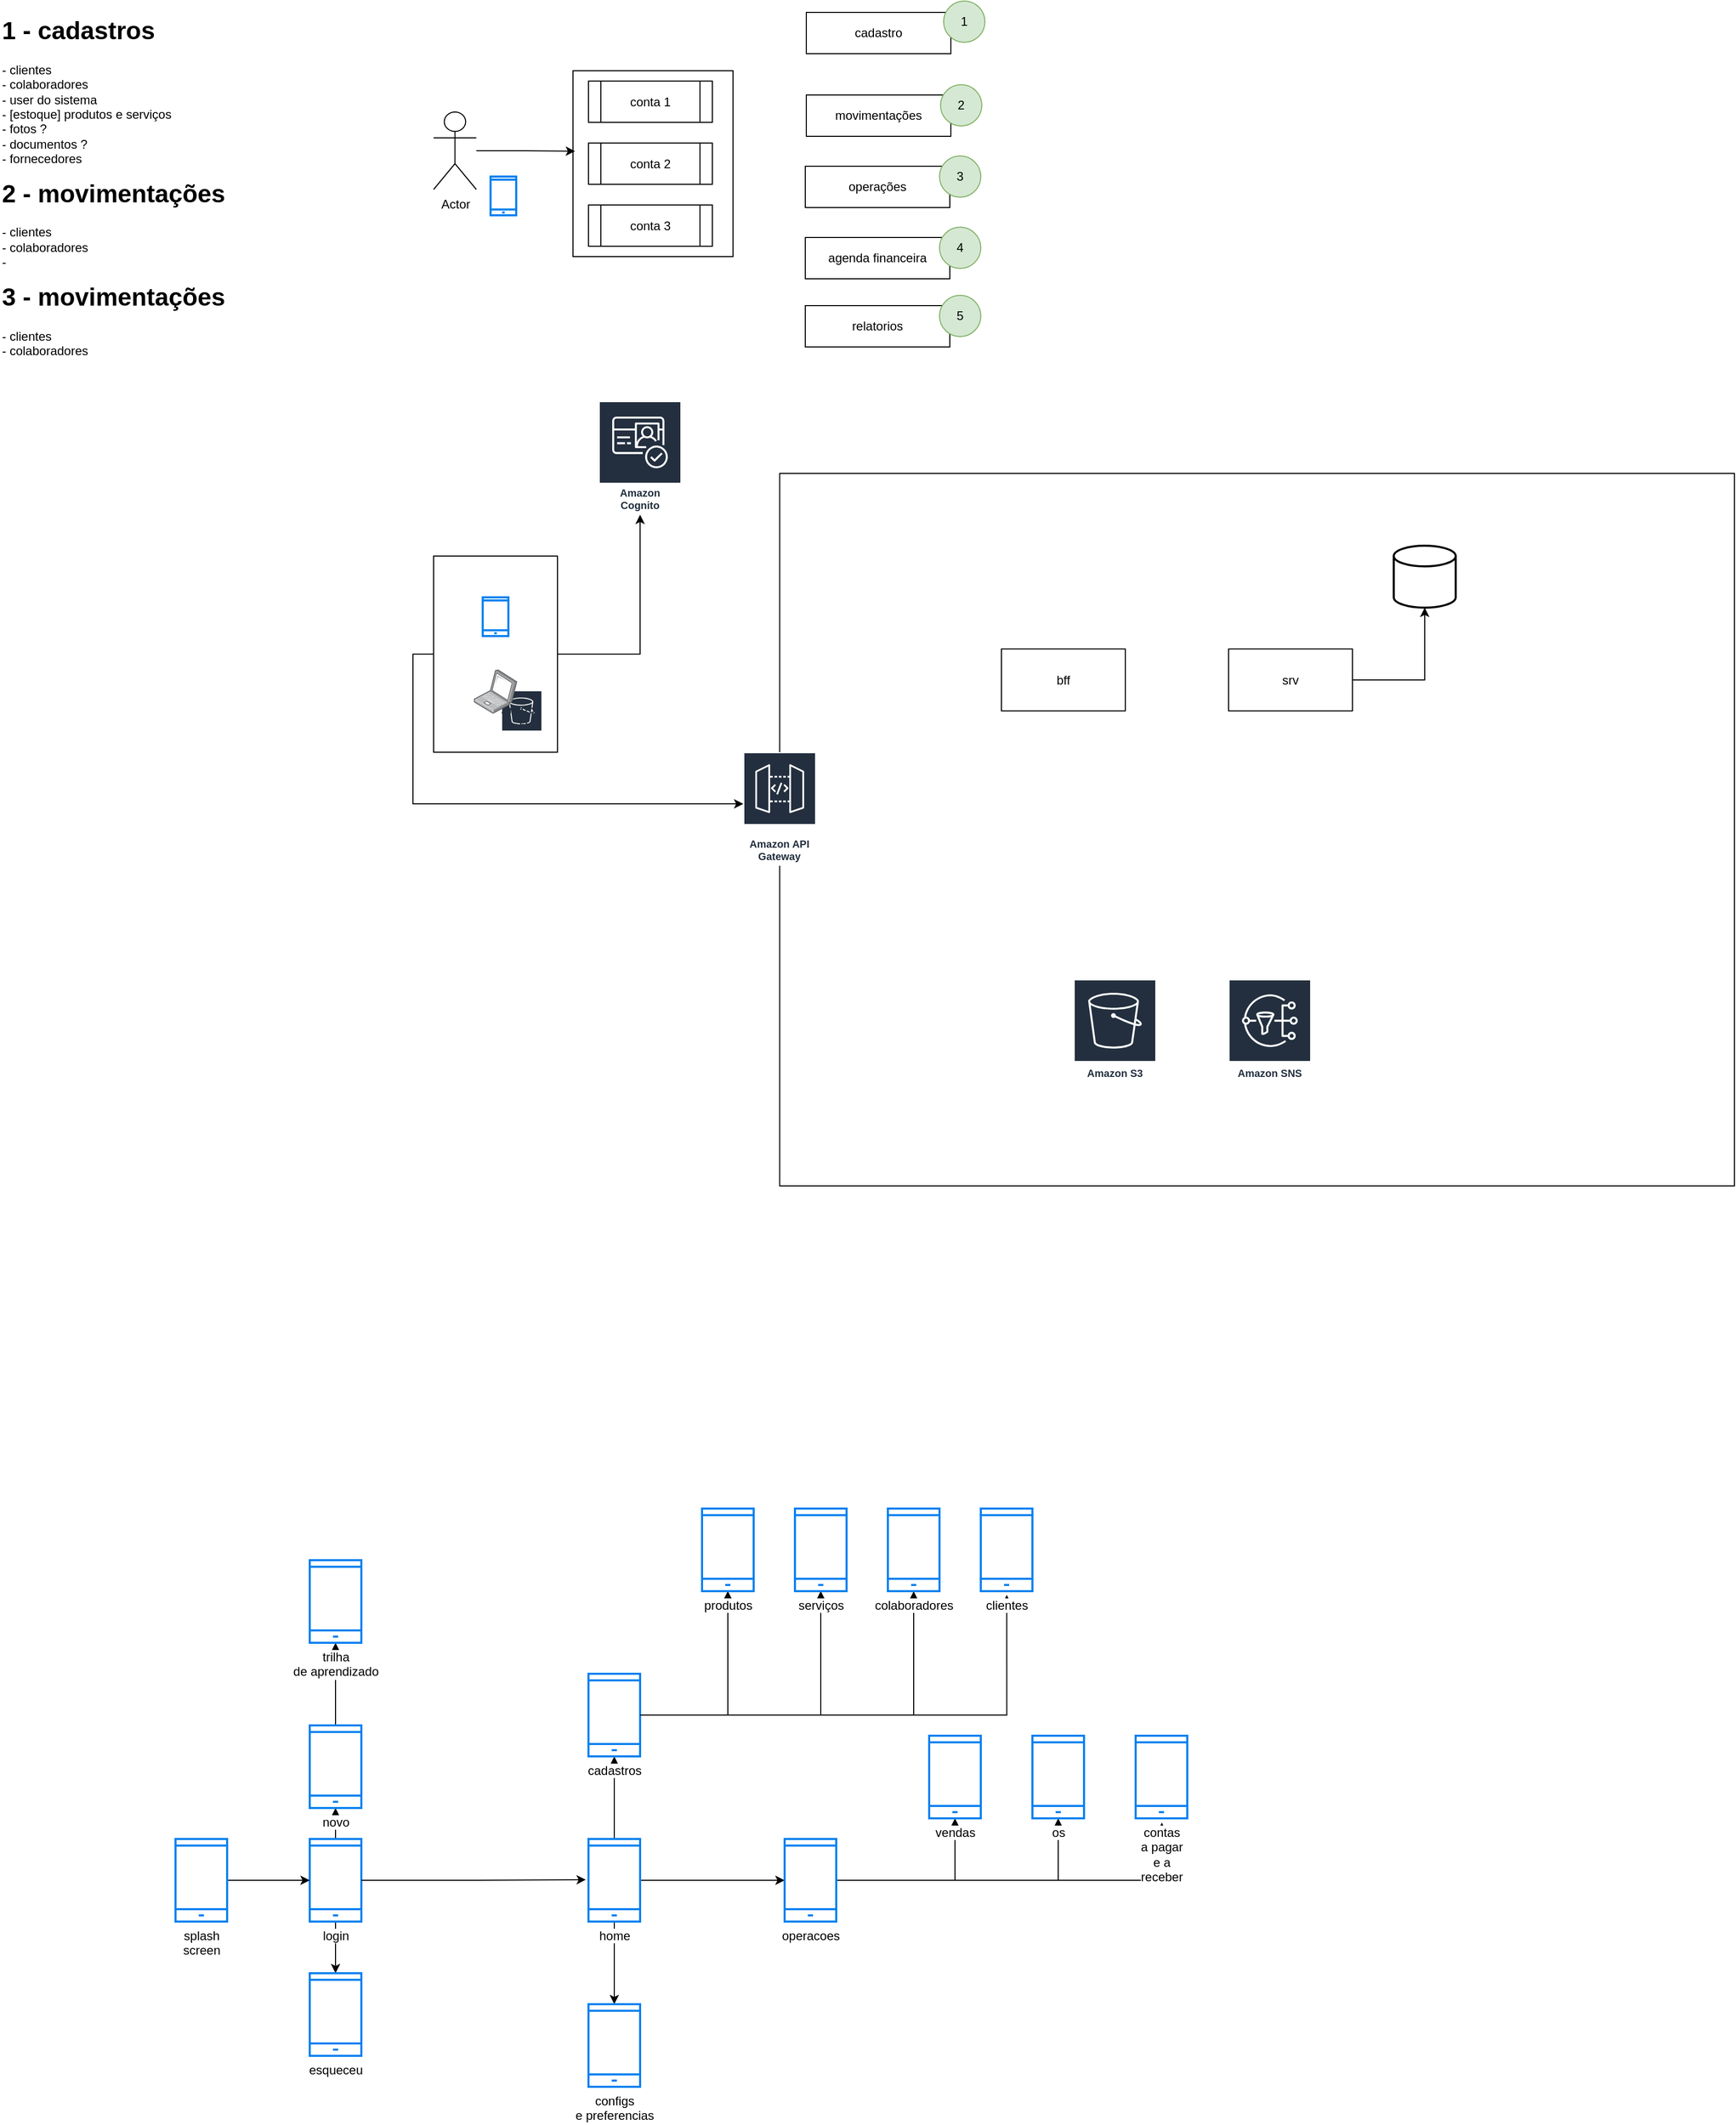 <mxfile version="26.1.1">
  <diagram id="IEEMBY5G36jKw8OTY9Ss" name="Page-1">
    <mxGraphModel dx="2048" dy="465" grid="1" gridSize="10" guides="1" tooltips="1" connect="1" arrows="1" fold="1" page="1" pageScale="1" pageWidth="850" pageHeight="1100" math="0" shadow="0">
      <root>
        <mxCell id="0" />
        <mxCell id="1" parent="0" />
        <mxCell id="NpKGvnTNqo4O0EPtivp0-92" value="" style="group" parent="1" vertex="1" connectable="0">
          <mxGeometry x="-820" y="547.5" width="960" height="690" as="geometry" />
        </mxCell>
        <mxCell id="NpKGvnTNqo4O0EPtivp0-39" value="" style="rounded=0;whiteSpace=wrap;html=1;align=left;verticalAlign=top;" parent="NpKGvnTNqo4O0EPtivp0-92" vertex="1">
          <mxGeometry x="35.229" width="924.771" height="690" as="geometry" />
        </mxCell>
        <mxCell id="NpKGvnTNqo4O0EPtivp0-85" value="Amazon API Gateway" style="sketch=0;outlineConnect=0;fontColor=#232F3E;gradientColor=none;strokeColor=#ffffff;fillColor=#232F3E;dashed=0;verticalLabelPosition=middle;verticalAlign=bottom;align=center;html=1;whiteSpace=wrap;fontSize=10;fontStyle=1;spacing=3;shape=mxgraph.aws4.productIcon;prIcon=mxgraph.aws4.api_gateway;" parent="NpKGvnTNqo4O0EPtivp0-92" vertex="1">
          <mxGeometry y="270" width="70.459" height="110" as="geometry" />
        </mxCell>
        <mxCell id="NpKGvnTNqo4O0EPtivp0-41" value="bff" style="rounded=0;whiteSpace=wrap;html=1;" parent="NpKGvnTNqo4O0EPtivp0-92" vertex="1">
          <mxGeometry x="250" y="170" width="120" height="60" as="geometry" />
        </mxCell>
        <mxCell id="NpKGvnTNqo4O0EPtivp0-42" value="srv" style="rounded=0;whiteSpace=wrap;html=1;" parent="NpKGvnTNqo4O0EPtivp0-92" vertex="1">
          <mxGeometry x="470" y="170" width="120" height="60" as="geometry" />
        </mxCell>
        <mxCell id="NpKGvnTNqo4O0EPtivp0-90" value="" style="strokeWidth=2;html=1;shape=mxgraph.flowchart.database;whiteSpace=wrap;" parent="NpKGvnTNqo4O0EPtivp0-92" vertex="1">
          <mxGeometry x="630" y="70" width="60" height="60" as="geometry" />
        </mxCell>
        <mxCell id="NpKGvnTNqo4O0EPtivp0-91" style="edgeStyle=orthogonalEdgeStyle;rounded=0;orthogonalLoop=1;jettySize=auto;html=1;" parent="NpKGvnTNqo4O0EPtivp0-92" source="NpKGvnTNqo4O0EPtivp0-42" target="NpKGvnTNqo4O0EPtivp0-90" edge="1">
          <mxGeometry relative="1" as="geometry" />
        </mxCell>
        <mxCell id="NpKGvnTNqo4O0EPtivp0-79" style="edgeStyle=orthogonalEdgeStyle;rounded=0;orthogonalLoop=1;jettySize=auto;html=1;entryX=0.507;entryY=1.052;entryDx=0;entryDy=0;entryPerimeter=0;" parent="1" source="NpKGvnTNqo4O0EPtivp0-52" target="NpKGvnTNqo4O0EPtivp0-78" edge="1">
          <mxGeometry relative="1" as="geometry" />
        </mxCell>
        <mxCell id="NpKGvnTNqo4O0EPtivp0-3" value="" style="group" parent="1" vertex="1" connectable="0">
          <mxGeometry x="-1120" y="197.5" width="80" height="100" as="geometry" />
        </mxCell>
        <mxCell id="2" value="Actor" style="shape=umlActor;verticalLabelPosition=bottom;verticalAlign=top;html=1;outlineConnect=0;" parent="NpKGvnTNqo4O0EPtivp0-3" vertex="1">
          <mxGeometry width="41.379" height="75" as="geometry" />
        </mxCell>
        <mxCell id="NpKGvnTNqo4O0EPtivp0-2" value="" style="html=1;verticalLabelPosition=bottom;align=center;labelBackgroundColor=#ffffff;verticalAlign=top;strokeWidth=2;strokeColor=#0080F0;shadow=0;dashed=0;shape=mxgraph.ios7.icons.smartphone;" parent="NpKGvnTNqo4O0EPtivp0-3" vertex="1">
          <mxGeometry x="55.172" y="62.5" width="24.828" height="37.5" as="geometry" />
        </mxCell>
        <mxCell id="NpKGvnTNqo4O0EPtivp0-8" value="" style="group" parent="1" vertex="1" connectable="0">
          <mxGeometry x="-970" y="167.5" width="180" height="180" as="geometry" />
        </mxCell>
        <mxCell id="NpKGvnTNqo4O0EPtivp0-10" value="" style="rounded=0;whiteSpace=wrap;html=1;" parent="NpKGvnTNqo4O0EPtivp0-8" vertex="1">
          <mxGeometry x="-15" y="-10" width="155" height="180" as="geometry" />
        </mxCell>
        <mxCell id="NpKGvnTNqo4O0EPtivp0-4" value="conta 2" style="shape=process;whiteSpace=wrap;html=1;backgroundOutline=1;" parent="NpKGvnTNqo4O0EPtivp0-8" vertex="1">
          <mxGeometry y="60" width="120" height="40" as="geometry" />
        </mxCell>
        <mxCell id="NpKGvnTNqo4O0EPtivp0-5" value="conta 1" style="shape=process;whiteSpace=wrap;html=1;backgroundOutline=1;" parent="NpKGvnTNqo4O0EPtivp0-8" vertex="1">
          <mxGeometry width="120" height="40" as="geometry" />
        </mxCell>
        <mxCell id="NpKGvnTNqo4O0EPtivp0-6" value="conta 3" style="shape=process;whiteSpace=wrap;html=1;backgroundOutline=1;" parent="NpKGvnTNqo4O0EPtivp0-8" vertex="1">
          <mxGeometry y="120" width="120" height="40" as="geometry" />
        </mxCell>
        <mxCell id="NpKGvnTNqo4O0EPtivp0-12" style="edgeStyle=orthogonalEdgeStyle;rounded=0;orthogonalLoop=1;jettySize=auto;html=1;entryX=0.013;entryY=0.433;entryDx=0;entryDy=0;entryPerimeter=0;" parent="1" source="2" target="NpKGvnTNqo4O0EPtivp0-10" edge="1">
          <mxGeometry relative="1" as="geometry" />
        </mxCell>
        <mxCell id="NpKGvnTNqo4O0EPtivp0-24" value="&lt;h1 style=&quot;margin-top: 0px;&quot;&gt;1 - cadastros&lt;/h1&gt;&lt;p&gt;&lt;span style=&quot;background-color: transparent; color: light-dark(rgb(0, 0, 0), rgb(255, 255, 255));&quot;&gt;- clientes&lt;br&gt;&lt;/span&gt;&lt;span style=&quot;background-color: transparent; color: light-dark(rgb(0, 0, 0), rgb(255, 255, 255));&quot;&gt;- colaboradores&lt;br&gt;&lt;/span&gt;&lt;span style=&quot;background-color: transparent; color: light-dark(rgb(0, 0, 0), rgb(255, 255, 255));&quot;&gt;- user do sistema&amp;nbsp;&lt;br&gt;&lt;/span&gt;&lt;span style=&quot;background-color: transparent; color: light-dark(rgb(0, 0, 0), rgb(255, 255, 255));&quot;&gt;- [estoque] produtos e serviços&amp;nbsp;&lt;br&gt;&lt;/span&gt;&lt;span style=&quot;background-color: transparent; color: light-dark(rgb(0, 0, 0), rgb(255, 255, 255));&quot;&gt;- fotos ?&lt;br&gt;&lt;/span&gt;&lt;span style=&quot;background-color: transparent; color: light-dark(rgb(0, 0, 0), rgb(255, 255, 255));&quot;&gt;- documentos ?&lt;br&gt;&lt;/span&gt;&lt;span style=&quot;background-color: transparent; color: light-dark(rgb(0, 0, 0), rgb(255, 255, 255));&quot;&gt;- fornecedores&lt;/span&gt;&lt;/p&gt;&lt;h1 style=&quot;margin-top: 0px;&quot;&gt;2 - movimentações&lt;/h1&gt;&lt;p&gt;&lt;span style=&quot;background-color: transparent; color: light-dark(rgb(0, 0, 0), rgb(255, 255, 255));&quot;&gt;- clientes&lt;br&gt;&lt;/span&gt;&lt;span style=&quot;background-color: transparent; color: light-dark(rgb(0, 0, 0), rgb(255, 255, 255));&quot;&gt;- colaboradores&lt;br&gt;&lt;/span&gt;&lt;span style=&quot;background-color: transparent; color: light-dark(rgb(0, 0, 0), rgb(255, 255, 255));&quot;&gt;-&amp;nbsp;&amp;nbsp;&lt;/span&gt;&lt;/p&gt;&lt;h1 style=&quot;margin-top: 0px;&quot;&gt;3 - movimentações&lt;/h1&gt;&lt;p&gt;&lt;span style=&quot;background-color: transparent; color: light-dark(rgb(0, 0, 0), rgb(255, 255, 255));&quot;&gt;- clientes&lt;br&gt;&lt;/span&gt;&lt;span style=&quot;background-color: transparent; color: light-dark(rgb(0, 0, 0), rgb(255, 255, 255));&quot;&gt;- colaboradores&lt;/span&gt;&lt;/p&gt;&lt;p&gt;&lt;br&gt;&lt;/p&gt;" style="text;html=1;whiteSpace=wrap;overflow=hidden;rounded=0;spacing=2;spacingTop=0;verticalAlign=top;" parent="1" vertex="1">
          <mxGeometry x="-1540" y="97.5" width="260" height="420" as="geometry" />
        </mxCell>
        <mxCell id="NpKGvnTNqo4O0EPtivp0-33" value="" style="group" parent="1" vertex="1" connectable="0">
          <mxGeometry x="-760" y="90" width="174" height="335" as="geometry" />
        </mxCell>
        <mxCell id="NpKGvnTNqo4O0EPtivp0-14" value="cadastro" style="rounded=0;whiteSpace=wrap;html=1;" parent="NpKGvnTNqo4O0EPtivp0-33" vertex="1">
          <mxGeometry x="1" y="11" width="140" height="40" as="geometry" />
        </mxCell>
        <mxCell id="NpKGvnTNqo4O0EPtivp0-18" value="1" style="ellipse;whiteSpace=wrap;html=1;aspect=fixed;fillColor=#d5e8d4;strokeColor=#82b366;" parent="NpKGvnTNqo4O0EPtivp0-33" vertex="1">
          <mxGeometry x="134" width="40" height="40" as="geometry" />
        </mxCell>
        <mxCell id="NpKGvnTNqo4O0EPtivp0-20" value="" style="group" parent="NpKGvnTNqo4O0EPtivp0-33" vertex="1" connectable="0">
          <mxGeometry x="1" y="81" width="170" height="50" as="geometry" />
        </mxCell>
        <mxCell id="NpKGvnTNqo4O0EPtivp0-16" value="movimentações" style="rounded=0;whiteSpace=wrap;html=1;" parent="NpKGvnTNqo4O0EPtivp0-20" vertex="1">
          <mxGeometry y="10" width="140" height="40" as="geometry" />
        </mxCell>
        <mxCell id="NpKGvnTNqo4O0EPtivp0-19" value="2" style="ellipse;whiteSpace=wrap;html=1;aspect=fixed;fillColor=#d5e8d4;strokeColor=#82b366;" parent="NpKGvnTNqo4O0EPtivp0-20" vertex="1">
          <mxGeometry x="130" width="40" height="40" as="geometry" />
        </mxCell>
        <mxCell id="NpKGvnTNqo4O0EPtivp0-21" value="" style="group" parent="NpKGvnTNqo4O0EPtivp0-33" vertex="1" connectable="0">
          <mxGeometry y="219" width="170" height="50" as="geometry" />
        </mxCell>
        <mxCell id="NpKGvnTNqo4O0EPtivp0-22" value="agenda financeira" style="rounded=0;whiteSpace=wrap;html=1;" parent="NpKGvnTNqo4O0EPtivp0-21" vertex="1">
          <mxGeometry y="10" width="140" height="40" as="geometry" />
        </mxCell>
        <mxCell id="NpKGvnTNqo4O0EPtivp0-23" value="4" style="ellipse;whiteSpace=wrap;html=1;aspect=fixed;fillColor=#d5e8d4;strokeColor=#82b366;" parent="NpKGvnTNqo4O0EPtivp0-21" vertex="1">
          <mxGeometry x="130" width="40" height="40" as="geometry" />
        </mxCell>
        <mxCell id="NpKGvnTNqo4O0EPtivp0-27" value="" style="group" parent="NpKGvnTNqo4O0EPtivp0-33" vertex="1" connectable="0">
          <mxGeometry y="150" width="170" height="50" as="geometry" />
        </mxCell>
        <mxCell id="NpKGvnTNqo4O0EPtivp0-28" value="operações" style="rounded=0;whiteSpace=wrap;html=1;" parent="NpKGvnTNqo4O0EPtivp0-27" vertex="1">
          <mxGeometry y="10" width="140" height="40" as="geometry" />
        </mxCell>
        <mxCell id="NpKGvnTNqo4O0EPtivp0-29" value="3" style="ellipse;whiteSpace=wrap;html=1;aspect=fixed;fillColor=#d5e8d4;strokeColor=#82b366;" parent="NpKGvnTNqo4O0EPtivp0-27" vertex="1">
          <mxGeometry x="130" width="40" height="40" as="geometry" />
        </mxCell>
        <mxCell id="NpKGvnTNqo4O0EPtivp0-30" value="" style="group" parent="NpKGvnTNqo4O0EPtivp0-33" vertex="1" connectable="0">
          <mxGeometry y="285" width="170" height="50" as="geometry" />
        </mxCell>
        <mxCell id="NpKGvnTNqo4O0EPtivp0-31" value="relatorios" style="rounded=0;whiteSpace=wrap;html=1;" parent="NpKGvnTNqo4O0EPtivp0-30" vertex="1">
          <mxGeometry y="10" width="140" height="40" as="geometry" />
        </mxCell>
        <mxCell id="NpKGvnTNqo4O0EPtivp0-32" value="5" style="ellipse;whiteSpace=wrap;html=1;aspect=fixed;fillColor=#d5e8d4;strokeColor=#82b366;" parent="NpKGvnTNqo4O0EPtivp0-30" vertex="1">
          <mxGeometry x="130" width="40" height="40" as="geometry" />
        </mxCell>
        <mxCell id="NpKGvnTNqo4O0EPtivp0-37" value="" style="group" parent="1" vertex="1" connectable="0">
          <mxGeometry x="-1120" y="627.5" width="120" height="190" as="geometry" />
        </mxCell>
        <mxCell id="NpKGvnTNqo4O0EPtivp0-36" value="" style="rounded=0;whiteSpace=wrap;html=1;" parent="NpKGvnTNqo4O0EPtivp0-37" vertex="1">
          <mxGeometry width="120" height="190" as="geometry" />
        </mxCell>
        <mxCell id="NpKGvnTNqo4O0EPtivp0-34" value="" style="html=1;verticalLabelPosition=bottom;align=center;labelBackgroundColor=#ffffff;verticalAlign=top;strokeWidth=2;strokeColor=#0080F0;shadow=0;dashed=0;shape=mxgraph.ios7.icons.smartphone;" parent="NpKGvnTNqo4O0EPtivp0-37" vertex="1">
          <mxGeometry x="47.582" y="40" width="24.828" height="37.5" as="geometry" />
        </mxCell>
        <mxCell id="NpKGvnTNqo4O0EPtivp0-88" value="Amazon S3" style="sketch=0;outlineConnect=0;fontColor=#232F3E;gradientColor=none;strokeColor=#ffffff;fillColor=#232F3E;dashed=0;verticalLabelPosition=middle;verticalAlign=bottom;align=center;html=1;whiteSpace=wrap;fontSize=10;fontStyle=1;spacing=3;shape=mxgraph.aws4.productIcon;prIcon=mxgraph.aws4.s3;" parent="NpKGvnTNqo4O0EPtivp0-37" vertex="1">
          <mxGeometry x="65.41" y="130" width="40" height="40" as="geometry" />
        </mxCell>
        <mxCell id="NpKGvnTNqo4O0EPtivp0-35" value="" style="image;points=[];aspect=fixed;html=1;align=center;shadow=0;dashed=0;image=img/lib/allied_telesis/computer_and_terminals/Laptop.svg;" parent="NpKGvnTNqo4O0EPtivp0-37" vertex="1">
          <mxGeometry x="39" y="110" width="42" height="42.6" as="geometry" />
        </mxCell>
        <mxCell id="NpKGvnTNqo4O0EPtivp0-40" value="Amazon Cognito" style="sketch=0;outlineConnect=0;fontColor=#232F3E;gradientColor=none;strokeColor=#ffffff;fillColor=#232F3E;dashed=0;verticalLabelPosition=middle;verticalAlign=bottom;align=center;html=1;whiteSpace=wrap;fontSize=10;fontStyle=1;spacing=3;shape=mxgraph.aws4.productIcon;prIcon=mxgraph.aws4.cognito;" parent="1" vertex="1">
          <mxGeometry x="-960" y="477.5" width="80" height="110" as="geometry" />
        </mxCell>
        <mxCell id="NpKGvnTNqo4O0EPtivp0-48" value="" style="edgeStyle=orthogonalEdgeStyle;rounded=0;orthogonalLoop=1;jettySize=auto;html=1;" parent="1" source="NpKGvnTNqo4O0EPtivp0-45" target="NpKGvnTNqo4O0EPtivp0-47" edge="1">
          <mxGeometry relative="1" as="geometry" />
        </mxCell>
        <mxCell id="NpKGvnTNqo4O0EPtivp0-50" value="" style="edgeStyle=orthogonalEdgeStyle;rounded=0;orthogonalLoop=1;jettySize=auto;html=1;" parent="1" source="NpKGvnTNqo4O0EPtivp0-45" target="NpKGvnTNqo4O0EPtivp0-49" edge="1">
          <mxGeometry relative="1" as="geometry" />
        </mxCell>
        <mxCell id="NpKGvnTNqo4O0EPtivp0-45" value="login" style="html=1;verticalLabelPosition=bottom;align=center;labelBackgroundColor=#ffffff;verticalAlign=top;strokeWidth=2;strokeColor=#0080F0;shadow=0;dashed=0;shape=mxgraph.ios7.icons.smartphone;" parent="1" vertex="1">
          <mxGeometry x="-1240" y="1870" width="50" height="80" as="geometry" />
        </mxCell>
        <mxCell id="NpKGvnTNqo4O0EPtivp0-53" value="" style="edgeStyle=orthogonalEdgeStyle;rounded=0;orthogonalLoop=1;jettySize=auto;html=1;" parent="1" source="NpKGvnTNqo4O0EPtivp0-46" target="NpKGvnTNqo4O0EPtivp0-52" edge="1">
          <mxGeometry relative="1" as="geometry" />
        </mxCell>
        <mxCell id="NpKGvnTNqo4O0EPtivp0-55" value="" style="edgeStyle=orthogonalEdgeStyle;rounded=0;orthogonalLoop=1;jettySize=auto;html=1;" parent="1" source="NpKGvnTNqo4O0EPtivp0-46" target="NpKGvnTNqo4O0EPtivp0-54" edge="1">
          <mxGeometry relative="1" as="geometry" />
        </mxCell>
        <mxCell id="NpKGvnTNqo4O0EPtivp0-83" value="" style="edgeStyle=orthogonalEdgeStyle;rounded=0;orthogonalLoop=1;jettySize=auto;html=1;" parent="1" source="NpKGvnTNqo4O0EPtivp0-46" target="NpKGvnTNqo4O0EPtivp0-82" edge="1">
          <mxGeometry relative="1" as="geometry" />
        </mxCell>
        <mxCell id="NpKGvnTNqo4O0EPtivp0-46" value="home" style="html=1;verticalLabelPosition=bottom;align=center;labelBackgroundColor=#ffffff;verticalAlign=top;strokeWidth=2;strokeColor=#0080F0;shadow=0;dashed=0;shape=mxgraph.ios7.icons.smartphone;" parent="1" vertex="1">
          <mxGeometry x="-970" y="1870" width="50" height="80" as="geometry" />
        </mxCell>
        <mxCell id="NpKGvnTNqo4O0EPtivp0-76" value="" style="edgeStyle=orthogonalEdgeStyle;rounded=0;orthogonalLoop=1;jettySize=auto;html=1;" parent="1" source="NpKGvnTNqo4O0EPtivp0-47" target="NpKGvnTNqo4O0EPtivp0-75" edge="1">
          <mxGeometry relative="1" as="geometry" />
        </mxCell>
        <mxCell id="NpKGvnTNqo4O0EPtivp0-47" value="novo" style="html=1;verticalLabelPosition=bottom;align=center;labelBackgroundColor=#ffffff;verticalAlign=top;strokeWidth=2;strokeColor=#0080F0;shadow=0;dashed=0;shape=mxgraph.ios7.icons.smartphone;" parent="1" vertex="1">
          <mxGeometry x="-1240" y="1760" width="50" height="80" as="geometry" />
        </mxCell>
        <mxCell id="NpKGvnTNqo4O0EPtivp0-49" value="esqueceu" style="html=1;verticalLabelPosition=bottom;align=center;labelBackgroundColor=#ffffff;verticalAlign=top;strokeWidth=2;strokeColor=#0080F0;shadow=0;dashed=0;shape=mxgraph.ios7.icons.smartphone;" parent="1" vertex="1">
          <mxGeometry x="-1240" y="2000" width="50" height="80" as="geometry" />
        </mxCell>
        <mxCell id="NpKGvnTNqo4O0EPtivp0-51" style="edgeStyle=orthogonalEdgeStyle;rounded=0;orthogonalLoop=1;jettySize=auto;html=1;entryX=-0.051;entryY=0.493;entryDx=0;entryDy=0;entryPerimeter=0;" parent="1" source="NpKGvnTNqo4O0EPtivp0-45" target="NpKGvnTNqo4O0EPtivp0-46" edge="1">
          <mxGeometry relative="1" as="geometry" />
        </mxCell>
        <mxCell id="NpKGvnTNqo4O0EPtivp0-68" value="" style="edgeStyle=orthogonalEdgeStyle;rounded=0;orthogonalLoop=1;jettySize=auto;html=1;" parent="1" source="NpKGvnTNqo4O0EPtivp0-52" target="NpKGvnTNqo4O0EPtivp0-67" edge="1">
          <mxGeometry relative="1" as="geometry" />
        </mxCell>
        <mxCell id="NpKGvnTNqo4O0EPtivp0-70" value="" style="edgeStyle=orthogonalEdgeStyle;rounded=0;orthogonalLoop=1;jettySize=auto;html=1;" parent="1" source="NpKGvnTNqo4O0EPtivp0-52" target="NpKGvnTNqo4O0EPtivp0-69" edge="1">
          <mxGeometry relative="1" as="geometry" />
        </mxCell>
        <mxCell id="NpKGvnTNqo4O0EPtivp0-52" value="operacoes" style="html=1;verticalLabelPosition=bottom;align=center;labelBackgroundColor=#ffffff;verticalAlign=top;strokeWidth=2;strokeColor=#0080F0;shadow=0;dashed=0;shape=mxgraph.ios7.icons.smartphone;" parent="1" vertex="1">
          <mxGeometry x="-780" y="1870" width="50" height="80" as="geometry" />
        </mxCell>
        <mxCell id="NpKGvnTNqo4O0EPtivp0-57" value="" style="edgeStyle=orthogonalEdgeStyle;rounded=0;orthogonalLoop=1;jettySize=auto;html=1;" parent="1" source="NpKGvnTNqo4O0EPtivp0-54" target="NpKGvnTNqo4O0EPtivp0-56" edge="1">
          <mxGeometry relative="1" as="geometry" />
        </mxCell>
        <mxCell id="NpKGvnTNqo4O0EPtivp0-58" value="" style="edgeStyle=orthogonalEdgeStyle;rounded=0;orthogonalLoop=1;jettySize=auto;html=1;" parent="1" source="NpKGvnTNqo4O0EPtivp0-54" target="NpKGvnTNqo4O0EPtivp0-56" edge="1">
          <mxGeometry relative="1" as="geometry" />
        </mxCell>
        <mxCell id="NpKGvnTNqo4O0EPtivp0-60" value="" style="edgeStyle=orthogonalEdgeStyle;rounded=0;orthogonalLoop=1;jettySize=auto;html=1;" parent="1" source="NpKGvnTNqo4O0EPtivp0-54" target="NpKGvnTNqo4O0EPtivp0-59" edge="1">
          <mxGeometry relative="1" as="geometry" />
        </mxCell>
        <mxCell id="NpKGvnTNqo4O0EPtivp0-61" value="" style="edgeStyle=orthogonalEdgeStyle;rounded=0;orthogonalLoop=1;jettySize=auto;html=1;" parent="1" source="NpKGvnTNqo4O0EPtivp0-54" target="NpKGvnTNqo4O0EPtivp0-59" edge="1">
          <mxGeometry relative="1" as="geometry" />
        </mxCell>
        <mxCell id="NpKGvnTNqo4O0EPtivp0-64" value="" style="edgeStyle=orthogonalEdgeStyle;rounded=0;orthogonalLoop=1;jettySize=auto;html=1;" parent="1" source="NpKGvnTNqo4O0EPtivp0-54" target="NpKGvnTNqo4O0EPtivp0-63" edge="1">
          <mxGeometry relative="1" as="geometry" />
        </mxCell>
        <mxCell id="NpKGvnTNqo4O0EPtivp0-54" value="cadastros" style="html=1;verticalLabelPosition=bottom;align=center;labelBackgroundColor=#ffffff;verticalAlign=top;strokeWidth=2;strokeColor=#0080F0;shadow=0;dashed=0;shape=mxgraph.ios7.icons.smartphone;" parent="1" vertex="1">
          <mxGeometry x="-970" y="1710" width="50" height="80" as="geometry" />
        </mxCell>
        <mxCell id="NpKGvnTNqo4O0EPtivp0-56" value="produtos" style="html=1;verticalLabelPosition=bottom;align=center;labelBackgroundColor=#ffffff;verticalAlign=top;strokeWidth=2;strokeColor=#0080F0;shadow=0;dashed=0;shape=mxgraph.ios7.icons.smartphone;" parent="1" vertex="1">
          <mxGeometry x="-860" y="1550" width="50" height="80" as="geometry" />
        </mxCell>
        <mxCell id="NpKGvnTNqo4O0EPtivp0-59" value="serviços" style="html=1;verticalLabelPosition=bottom;align=center;labelBackgroundColor=#ffffff;verticalAlign=top;strokeWidth=2;strokeColor=#0080F0;shadow=0;dashed=0;shape=mxgraph.ios7.icons.smartphone;" parent="1" vertex="1">
          <mxGeometry x="-770" y="1550" width="50" height="80" as="geometry" />
        </mxCell>
        <mxCell id="NpKGvnTNqo4O0EPtivp0-63" value="colaboradores" style="html=1;verticalLabelPosition=bottom;align=center;labelBackgroundColor=#ffffff;verticalAlign=top;strokeWidth=2;strokeColor=#0080F0;shadow=0;dashed=0;shape=mxgraph.ios7.icons.smartphone;" parent="1" vertex="1">
          <mxGeometry x="-680" y="1550" width="50" height="80" as="geometry" />
        </mxCell>
        <mxCell id="NpKGvnTNqo4O0EPtivp0-67" value="vendas" style="html=1;verticalLabelPosition=bottom;align=center;labelBackgroundColor=#ffffff;verticalAlign=top;strokeWidth=2;strokeColor=#0080F0;shadow=0;dashed=0;shape=mxgraph.ios7.icons.smartphone;" parent="1" vertex="1">
          <mxGeometry x="-640" y="1770" width="50" height="80" as="geometry" />
        </mxCell>
        <mxCell id="NpKGvnTNqo4O0EPtivp0-69" value="os" style="html=1;verticalLabelPosition=bottom;align=center;labelBackgroundColor=#ffffff;verticalAlign=top;strokeWidth=2;strokeColor=#0080F0;shadow=0;dashed=0;shape=mxgraph.ios7.icons.smartphone;" parent="1" vertex="1">
          <mxGeometry x="-540" y="1770" width="50" height="80" as="geometry" />
        </mxCell>
        <mxCell id="NpKGvnTNqo4O0EPtivp0-77" value="" style="edgeStyle=orthogonalEdgeStyle;rounded=0;orthogonalLoop=1;jettySize=auto;html=1;" parent="1" source="NpKGvnTNqo4O0EPtivp0-73" target="NpKGvnTNqo4O0EPtivp0-45" edge="1">
          <mxGeometry relative="1" as="geometry" />
        </mxCell>
        <mxCell id="NpKGvnTNqo4O0EPtivp0-73" value="splash&lt;br&gt;screen" style="html=1;verticalLabelPosition=bottom;align=center;labelBackgroundColor=#ffffff;verticalAlign=top;strokeWidth=2;strokeColor=#0080F0;shadow=0;dashed=0;shape=mxgraph.ios7.icons.smartphone;" parent="1" vertex="1">
          <mxGeometry x="-1370" y="1870" width="50" height="80" as="geometry" />
        </mxCell>
        <mxCell id="NpKGvnTNqo4O0EPtivp0-75" value="trilha&lt;br&gt;de aprendizado" style="html=1;verticalLabelPosition=bottom;align=center;labelBackgroundColor=#ffffff;verticalAlign=top;strokeWidth=2;strokeColor=#0080F0;shadow=0;dashed=0;shape=mxgraph.ios7.icons.smartphone;" parent="1" vertex="1">
          <mxGeometry x="-1240" y="1600" width="50" height="80" as="geometry" />
        </mxCell>
        <mxCell id="NpKGvnTNqo4O0EPtivp0-78" value="contas &lt;br&gt;a pagar &lt;br&gt;e a &lt;br&gt;receber" style="html=1;verticalLabelPosition=bottom;align=center;labelBackgroundColor=#ffffff;verticalAlign=top;strokeWidth=2;strokeColor=#0080F0;shadow=0;dashed=0;shape=mxgraph.ios7.icons.smartphone;" parent="1" vertex="1">
          <mxGeometry x="-440" y="1770" width="50" height="80" as="geometry" />
        </mxCell>
        <mxCell id="NpKGvnTNqo4O0EPtivp0-81" style="edgeStyle=orthogonalEdgeStyle;rounded=0;orthogonalLoop=1;jettySize=auto;html=1;entryX=0.503;entryY=1.045;entryDx=0;entryDy=0;entryPerimeter=0;" parent="1" source="NpKGvnTNqo4O0EPtivp0-54" target="NpKGvnTNqo4O0EPtivp0-80" edge="1">
          <mxGeometry relative="1" as="geometry" />
        </mxCell>
        <mxCell id="NpKGvnTNqo4O0EPtivp0-80" value="clientes" style="html=1;verticalLabelPosition=bottom;align=center;labelBackgroundColor=#ffffff;verticalAlign=top;strokeWidth=2;strokeColor=#0080F0;shadow=0;dashed=0;shape=mxgraph.ios7.icons.smartphone;" parent="1" vertex="1">
          <mxGeometry x="-590" y="1550" width="50" height="80" as="geometry" />
        </mxCell>
        <mxCell id="NpKGvnTNqo4O0EPtivp0-82" value="configs&lt;br&gt;e preferencias" style="html=1;verticalLabelPosition=bottom;align=center;labelBackgroundColor=#ffffff;verticalAlign=top;strokeWidth=2;strokeColor=#0080F0;shadow=0;dashed=0;shape=mxgraph.ios7.icons.smartphone;" parent="1" vertex="1">
          <mxGeometry x="-970" y="2030" width="50" height="80" as="geometry" />
        </mxCell>
        <mxCell id="NpKGvnTNqo4O0EPtivp0-84" style="edgeStyle=orthogonalEdgeStyle;rounded=0;orthogonalLoop=1;jettySize=auto;html=1;" parent="1" source="NpKGvnTNqo4O0EPtivp0-36" target="NpKGvnTNqo4O0EPtivp0-40" edge="1">
          <mxGeometry relative="1" as="geometry" />
        </mxCell>
        <mxCell id="NpKGvnTNqo4O0EPtivp0-86" style="edgeStyle=orthogonalEdgeStyle;rounded=0;orthogonalLoop=1;jettySize=auto;html=1;" parent="1" source="NpKGvnTNqo4O0EPtivp0-36" target="NpKGvnTNqo4O0EPtivp0-85" edge="1">
          <mxGeometry relative="1" as="geometry">
            <Array as="points">
              <mxPoint x="-1140" y="867.5" />
            </Array>
          </mxGeometry>
        </mxCell>
        <mxCell id="NpKGvnTNqo4O0EPtivp0-87" value="Amazon S3" style="sketch=0;outlineConnect=0;fontColor=#232F3E;gradientColor=none;strokeColor=#ffffff;fillColor=#232F3E;dashed=0;verticalLabelPosition=middle;verticalAlign=bottom;align=center;html=1;whiteSpace=wrap;fontSize=10;fontStyle=1;spacing=3;shape=mxgraph.aws4.productIcon;prIcon=mxgraph.aws4.s3;" parent="1" vertex="1">
          <mxGeometry x="-500" y="1037.5" width="80" height="100" as="geometry" />
        </mxCell>
        <mxCell id="NpKGvnTNqo4O0EPtivp0-89" value="Amazon SNS" style="sketch=0;outlineConnect=0;fontColor=#232F3E;gradientColor=none;strokeColor=#ffffff;fillColor=#232F3E;dashed=0;verticalLabelPosition=middle;verticalAlign=bottom;align=center;html=1;whiteSpace=wrap;fontSize=10;fontStyle=1;spacing=3;shape=mxgraph.aws4.productIcon;prIcon=mxgraph.aws4.sns;" parent="1" vertex="1">
          <mxGeometry x="-350" y="1037.5" width="80" height="100" as="geometry" />
        </mxCell>
      </root>
    </mxGraphModel>
  </diagram>
</mxfile>
